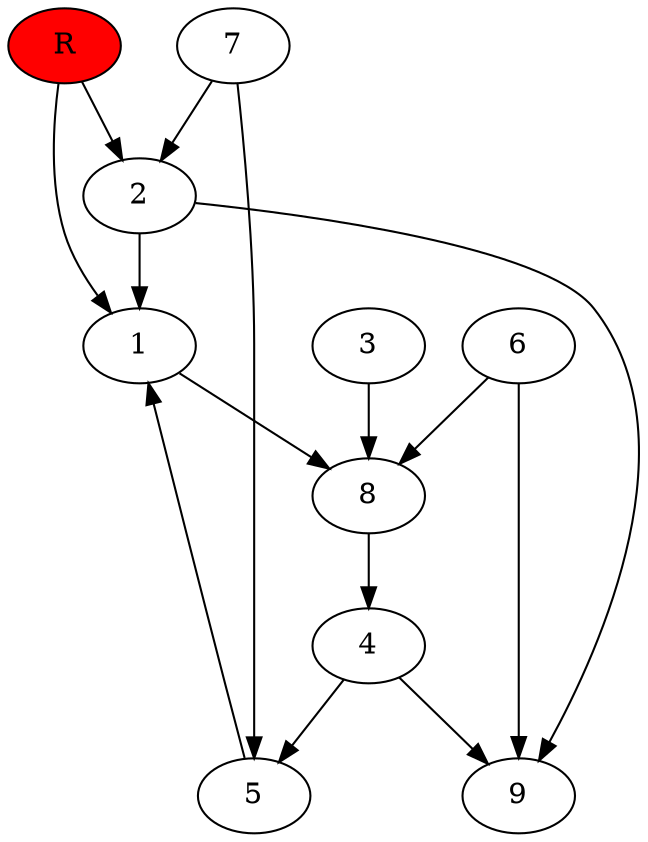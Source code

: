 digraph prb18045 {
	1
	2
	3
	4
	5
	6
	7
	8
	R [fillcolor="#ff0000" style=filled]
	1 -> 8
	2 -> 1
	2 -> 9
	3 -> 8
	4 -> 5
	4 -> 9
	5 -> 1
	6 -> 8
	6 -> 9
	7 -> 2
	7 -> 5
	8 -> 4
	R -> 1
	R -> 2
}
